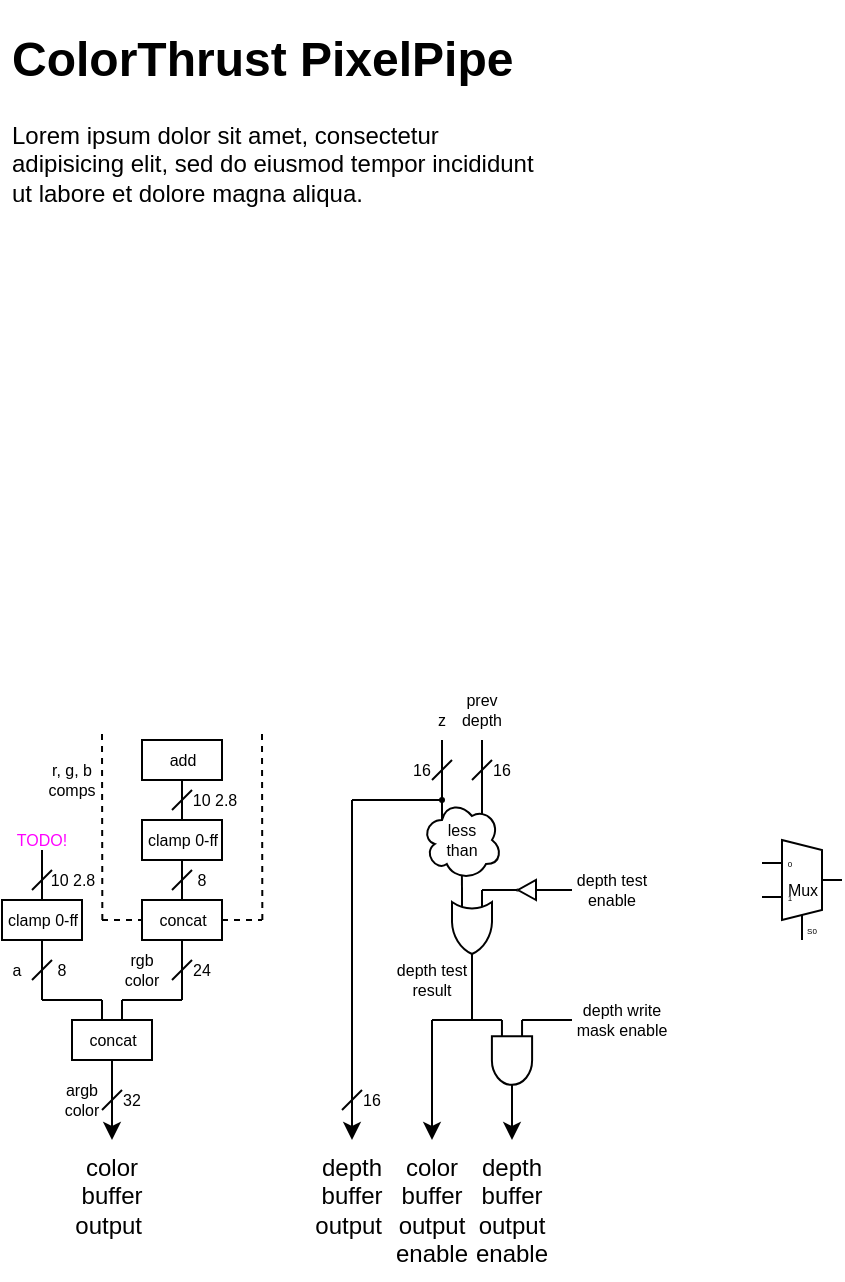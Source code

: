 <mxfile version="13.6.2" type="device"><diagram id="0aWnjwIh9svrf1Expz5z" name="Page-1"><mxGraphModel dx="330" dy="194" grid="1" gridSize="5" guides="1" tooltips="1" connect="1" arrows="1" fold="1" page="1" pageScale="1" pageWidth="1169" pageHeight="827" math="0" shadow="0"><root><mxCell id="0"/><mxCell id="1" parent="0"/><mxCell id="tyJFLoU6p-5mJKqVenR4-1" value="&lt;h1&gt;ColorThrust PixelPipe&lt;/h1&gt;&lt;p&gt;Lorem ipsum dolor sit amet, consectetur adipisicing elit, sed do eiusmod tempor incididunt ut labore et dolore magna aliqua.&lt;/p&gt;" style="text;html=1;strokeColor=none;fillColor=none;spacing=5;spacingTop=-20;whiteSpace=wrap;overflow=hidden;rounded=0;" vertex="1" parent="1"><mxGeometry x="40" y="40" width="280" height="120" as="geometry"/></mxCell><mxCell id="tyJFLoU6p-5mJKqVenR4-2" value="" style="endArrow=classic;html=1;" edge="1" parent="1"><mxGeometry width="50" height="50" relative="1" as="geometry"><mxPoint x="255" y="540" as="sourcePoint"/><mxPoint x="255" y="600" as="targetPoint"/></mxGeometry></mxCell><mxCell id="tyJFLoU6p-5mJKqVenR4-3" value="color buffer output enable" style="text;html=1;strokeColor=none;fillColor=none;align=center;verticalAlign=top;whiteSpace=wrap;rounded=0;" vertex="1" parent="1"><mxGeometry x="235" y="600" width="40" height="70" as="geometry"/></mxCell><mxCell id="tyJFLoU6p-5mJKqVenR4-4" value="" style="endArrow=classic;html=1;" edge="1" parent="1"><mxGeometry width="50" height="50" relative="1" as="geometry"><mxPoint x="95" y="560" as="sourcePoint"/><mxPoint x="95" y="600" as="targetPoint"/></mxGeometry></mxCell><mxCell id="tyJFLoU6p-5mJKqVenR4-5" value="color buffer output&amp;nbsp;" style="text;html=1;strokeColor=none;fillColor=none;align=center;verticalAlign=top;whiteSpace=wrap;rounded=0;" vertex="1" parent="1"><mxGeometry x="75" y="600" width="40" height="70" as="geometry"/></mxCell><mxCell id="tyJFLoU6p-5mJKqVenR4-6" value="" style="endArrow=classic;html=1;" edge="1" parent="1"><mxGeometry width="50" height="50" relative="1" as="geometry"><mxPoint x="295" y="580" as="sourcePoint"/><mxPoint x="295" y="600" as="targetPoint"/></mxGeometry></mxCell><mxCell id="tyJFLoU6p-5mJKqVenR4-7" value="depth&lt;br&gt;buffer output enable" style="text;html=1;strokeColor=none;fillColor=none;align=center;verticalAlign=top;whiteSpace=wrap;rounded=0;" vertex="1" parent="1"><mxGeometry x="275" y="600" width="40" height="70" as="geometry"/></mxCell><mxCell id="tyJFLoU6p-5mJKqVenR4-9" value="depth&lt;br&gt;buffer output&amp;nbsp;" style="text;html=1;strokeColor=none;fillColor=none;align=center;verticalAlign=top;whiteSpace=wrap;rounded=0;" vertex="1" parent="1"><mxGeometry x="195" y="600" width="40" height="70" as="geometry"/></mxCell><mxCell id="tyJFLoU6p-5mJKqVenR4-11" value="" style="endArrow=none;html=1;" edge="1" parent="1"><mxGeometry width="50" height="50" relative="1" as="geometry"><mxPoint x="90" y="585" as="sourcePoint"/><mxPoint x="100" y="575" as="targetPoint"/></mxGeometry></mxCell><mxCell id="tyJFLoU6p-5mJKqVenR4-12" value="32" style="text;html=1;strokeColor=none;fillColor=none;align=center;verticalAlign=middle;whiteSpace=wrap;rounded=0;fontSize=8;" vertex="1" parent="1"><mxGeometry x="100" y="575" width="10" height="10" as="geometry"/></mxCell><mxCell id="tyJFLoU6p-5mJKqVenR4-15" value="" style="endArrow=none;html=1;" edge="1" parent="1"><mxGeometry width="50" height="50" relative="1" as="geometry"><mxPoint x="210" y="585" as="sourcePoint"/><mxPoint x="220" y="575" as="targetPoint"/></mxGeometry></mxCell><mxCell id="tyJFLoU6p-5mJKqVenR4-16" value="16" style="text;html=1;strokeColor=none;fillColor=none;align=center;verticalAlign=middle;whiteSpace=wrap;rounded=0;fontSize=8;" vertex="1" parent="1"><mxGeometry x="220" y="575" width="10" height="10" as="geometry"/></mxCell><mxCell id="tyJFLoU6p-5mJKqVenR4-19" value="" style="verticalLabelPosition=bottom;shadow=0;dashed=0;align=center;html=1;verticalAlign=top;shape=mxgraph.electrical.logic_gates.logic_gate;operation=and;fontSize=8;rotation=90;" vertex="1" parent="1"><mxGeometry x="274.76" y="550.24" width="40.48" height="20.1" as="geometry"/></mxCell><mxCell id="tyJFLoU6p-5mJKqVenR4-20" value="depth test result" style="text;html=1;strokeColor=none;fillColor=none;align=center;verticalAlign=middle;whiteSpace=wrap;rounded=0;fontSize=8;" vertex="1" parent="1"><mxGeometry x="235" y="510.24" width="40" height="20" as="geometry"/></mxCell><mxCell id="tyJFLoU6p-5mJKqVenR4-21" value="" style="endArrow=none;html=1;fontSize=8;" edge="1" parent="1"><mxGeometry width="50" height="50" relative="1" as="geometry"><mxPoint x="270" y="475" as="sourcePoint"/><mxPoint x="269.86" y="455" as="targetPoint"/></mxGeometry></mxCell><mxCell id="tyJFLoU6p-5mJKqVenR4-24" value="depth test enable" style="text;html=1;strokeColor=none;fillColor=none;align=center;verticalAlign=middle;whiteSpace=wrap;rounded=0;fontSize=8;" vertex="1" parent="1"><mxGeometry x="325" y="465" width="40" height="20" as="geometry"/></mxCell><mxCell id="tyJFLoU6p-5mJKqVenR4-26" value="prev depth" style="text;html=1;strokeColor=none;fillColor=none;align=center;verticalAlign=middle;whiteSpace=wrap;rounded=0;fontSize=8;" vertex="1" parent="1"><mxGeometry x="265" y="375" width="30" height="20" as="geometry"/></mxCell><mxCell id="tyJFLoU6p-5mJKqVenR4-27" value="" style="endArrow=none;html=1;fontSize=8;" edge="1" parent="1"><mxGeometry width="50" height="50" relative="1" as="geometry"><mxPoint x="280" y="440" as="sourcePoint"/><mxPoint x="280" y="400" as="targetPoint"/></mxGeometry></mxCell><mxCell id="tyJFLoU6p-5mJKqVenR4-28" value="" style="endArrow=none;html=1;" edge="1" parent="1"><mxGeometry width="50" height="50" relative="1" as="geometry"><mxPoint x="275" y="420" as="sourcePoint"/><mxPoint x="285" y="410" as="targetPoint"/></mxGeometry></mxCell><mxCell id="tyJFLoU6p-5mJKqVenR4-29" value="16" style="text;html=1;strokeColor=none;fillColor=none;align=center;verticalAlign=middle;whiteSpace=wrap;rounded=0;fontSize=8;" vertex="1" parent="1"><mxGeometry x="285" y="410" width="10" height="10" as="geometry"/></mxCell><mxCell id="tyJFLoU6p-5mJKqVenR4-31" value="z" style="text;html=1;strokeColor=none;fillColor=none;align=center;verticalAlign=middle;whiteSpace=wrap;rounded=0;fontSize=8;" vertex="1" parent="1"><mxGeometry x="255" y="385" width="10" height="10" as="geometry"/></mxCell><mxCell id="tyJFLoU6p-5mJKqVenR4-32" value="" style="endArrow=none;html=1;fontSize=8;" edge="1" parent="1"><mxGeometry width="50" height="50" relative="1" as="geometry"><mxPoint x="260" y="440" as="sourcePoint"/><mxPoint x="260" y="400" as="targetPoint"/></mxGeometry></mxCell><mxCell id="tyJFLoU6p-5mJKqVenR4-33" value="" style="endArrow=none;html=1;" edge="1" parent="1"><mxGeometry width="50" height="50" relative="1" as="geometry"><mxPoint x="255" y="420" as="sourcePoint"/><mxPoint x="265" y="410" as="targetPoint"/></mxGeometry></mxCell><mxCell id="tyJFLoU6p-5mJKqVenR4-34" value="16" style="text;html=1;strokeColor=none;fillColor=none;align=center;verticalAlign=middle;whiteSpace=wrap;rounded=0;fontSize=8;" vertex="1" parent="1"><mxGeometry x="245" y="410" width="10" height="10" as="geometry"/></mxCell><mxCell id="tyJFLoU6p-5mJKqVenR4-36" value="" style="verticalLabelPosition=bottom;shadow=0;dashed=0;align=center;html=1;verticalAlign=top;shape=mxgraph.electrical.logic_gates.buffer2;negating=1;fontSize=8;rotation=-180;" vertex="1" parent="1"><mxGeometry x="295" y="470" width="15" height="10" as="geometry"/></mxCell><mxCell id="tyJFLoU6p-5mJKqVenR4-37" value="Mux" style="shadow=0;dashed=0;align=center;html=1;strokeWidth=1;shape=mxgraph.electrical.abstract.mux2;fontSize=8;" vertex="1" parent="1"><mxGeometry x="420" y="450" width="40" height="50" as="geometry"/></mxCell><mxCell id="tyJFLoU6p-5mJKqVenR4-38" value="less&lt;br&gt;than" style="ellipse;shape=cloud;whiteSpace=wrap;html=1;fontSize=8;" vertex="1" parent="1"><mxGeometry x="250" y="430" width="40" height="40" as="geometry"/></mxCell><mxCell id="tyJFLoU6p-5mJKqVenR4-39" value="" style="verticalLabelPosition=bottom;shadow=0;dashed=0;align=center;html=1;verticalAlign=top;shape=mxgraph.electrical.logic_gates.logic_gate;operation=or;fontSize=8;rotation=90;" vertex="1" parent="1"><mxGeometry x="255" y="485" width="40" height="20" as="geometry"/></mxCell><mxCell id="tyJFLoU6p-5mJKqVenR4-40" value="" style="endArrow=none;html=1;fontSize=8;entryX=1;entryY=0.5;entryDx=0;entryDy=0;exitX=0;exitY=0.25;exitDx=0;exitDy=0;exitPerimeter=0;" edge="1" parent="1" source="tyJFLoU6p-5mJKqVenR4-39" target="tyJFLoU6p-5mJKqVenR4-36"><mxGeometry width="50" height="50" relative="1" as="geometry"><mxPoint x="195" y="535" as="sourcePoint"/><mxPoint x="245" y="485" as="targetPoint"/></mxGeometry></mxCell><mxCell id="tyJFLoU6p-5mJKqVenR4-41" value="" style="endArrow=none;html=1;fontSize=8;exitX=0;exitY=0.5;exitDx=0;exitDy=0;" edge="1" parent="1" source="tyJFLoU6p-5mJKqVenR4-36"><mxGeometry width="50" height="50" relative="1" as="geometry"><mxPoint x="335" y="500" as="sourcePoint"/><mxPoint x="325" y="475" as="targetPoint"/></mxGeometry></mxCell><mxCell id="tyJFLoU6p-5mJKqVenR4-43" value="depth write mask enable" style="text;html=1;strokeColor=none;fillColor=none;align=center;verticalAlign=middle;whiteSpace=wrap;rounded=0;fontSize=8;" vertex="1" parent="1"><mxGeometry x="325" y="530.24" width="50" height="20" as="geometry"/></mxCell><mxCell id="tyJFLoU6p-5mJKqVenR4-44" value="" style="endArrow=none;html=1;fontSize=8;entryX=0;entryY=0.25;entryDx=0;entryDy=0;entryPerimeter=0;" edge="1" parent="1" target="tyJFLoU6p-5mJKqVenR4-19"><mxGeometry width="50" height="50" relative="1" as="geometry"><mxPoint x="325" y="540" as="sourcePoint"/><mxPoint x="225" y="515" as="targetPoint"/></mxGeometry></mxCell><mxCell id="tyJFLoU6p-5mJKqVenR4-45" value="" style="endArrow=none;html=1;fontSize=8;entryX=1;entryY=0.5;entryDx=0;entryDy=0;entryPerimeter=0;" edge="1" parent="1" target="tyJFLoU6p-5mJKqVenR4-39"><mxGeometry width="50" height="50" relative="1" as="geometry"><mxPoint x="275" y="540" as="sourcePoint"/><mxPoint x="210" y="525" as="targetPoint"/></mxGeometry></mxCell><mxCell id="tyJFLoU6p-5mJKqVenR4-46" value="" style="endArrow=none;html=1;fontSize=8;entryX=0;entryY=0.75;entryDx=0;entryDy=0;entryPerimeter=0;" edge="1" parent="1" target="tyJFLoU6p-5mJKqVenR4-19"><mxGeometry width="50" height="50" relative="1" as="geometry"><mxPoint x="255" y="540" as="sourcePoint"/><mxPoint x="265" y="515" as="targetPoint"/></mxGeometry></mxCell><mxCell id="tyJFLoU6p-5mJKqVenR4-47" value="" style="endArrow=classic;html=1;fontSize=8;entryX=0.5;entryY=0;entryDx=0;entryDy=0;" edge="1" parent="1" target="tyJFLoU6p-5mJKqVenR4-9"><mxGeometry width="50" height="50" relative="1" as="geometry"><mxPoint x="215" y="430" as="sourcePoint"/><mxPoint x="205" y="495" as="targetPoint"/></mxGeometry></mxCell><mxCell id="tyJFLoU6p-5mJKqVenR4-48" value="" style="endArrow=none;html=1;fontSize=8;startArrow=oval;startFill=1;endSize=6;startSize=2;" edge="1" parent="1"><mxGeometry width="50" height="50" relative="1" as="geometry"><mxPoint x="260" y="430" as="sourcePoint"/><mxPoint x="215" y="430" as="targetPoint"/></mxGeometry></mxCell><mxCell id="tyJFLoU6p-5mJKqVenR4-51" value="concat" style="verticalLabelPosition=middle;verticalAlign=middle;html=1;shape=mxgraph.basic.rect;fillColor2=none;strokeWidth=1;size=20;indent=5;fontSize=8;labelPosition=center;align=center;" vertex="1" parent="1"><mxGeometry x="75" y="540" width="40" height="20" as="geometry"/></mxCell><mxCell id="tyJFLoU6p-5mJKqVenR4-52" value="clamp 0-ff" style="verticalLabelPosition=middle;verticalAlign=middle;html=1;shape=mxgraph.basic.rect;fillColor2=none;strokeWidth=1;size=20;indent=5;fontSize=8;labelPosition=center;align=center;" vertex="1" parent="1"><mxGeometry x="40" y="480" width="40" height="20" as="geometry"/></mxCell><mxCell id="tyJFLoU6p-5mJKqVenR4-53" value="clamp 0-ff" style="verticalLabelPosition=middle;verticalAlign=middle;html=1;shape=mxgraph.basic.rect;fillColor2=none;strokeWidth=1;size=20;indent=5;fontSize=8;labelPosition=center;align=center;" vertex="1" parent="1"><mxGeometry x="110" y="440" width="40" height="20" as="geometry"/></mxCell><mxCell id="tyJFLoU6p-5mJKqVenR4-54" value="" style="endArrow=none;dashed=1;html=1;fontSize=8;" edge="1" parent="1"><mxGeometry width="50" height="50" relative="1" as="geometry"><mxPoint x="90" y="490" as="sourcePoint"/><mxPoint x="170" y="490" as="targetPoint"/></mxGeometry></mxCell><mxCell id="tyJFLoU6p-5mJKqVenR4-56" value="" style="endArrow=none;dashed=1;html=1;fontSize=8;" edge="1" parent="1"><mxGeometry width="50" height="50" relative="1" as="geometry"><mxPoint x="170.17" y="490" as="sourcePoint"/><mxPoint x="170.0" y="395" as="targetPoint"/></mxGeometry></mxCell><mxCell id="tyJFLoU6p-5mJKqVenR4-57" value="" style="endArrow=none;dashed=1;html=1;fontSize=8;fontStyle=1" edge="1" parent="1"><mxGeometry width="50" height="50" relative="1" as="geometry"><mxPoint x="90.17" y="490" as="sourcePoint"/><mxPoint x="90.0" y="395" as="targetPoint"/></mxGeometry></mxCell><mxCell id="tyJFLoU6p-5mJKqVenR4-58" value="r, g, b comps" style="text;html=1;strokeColor=none;fillColor=none;align=center;verticalAlign=middle;whiteSpace=wrap;rounded=0;fontSize=8;" vertex="1" parent="1"><mxGeometry x="55" y="410" width="40" height="20" as="geometry"/></mxCell><mxCell id="tyJFLoU6p-5mJKqVenR4-60" value="concat" style="verticalLabelPosition=middle;verticalAlign=middle;html=1;shape=mxgraph.basic.rect;fillColor2=none;strokeWidth=1;size=20;indent=5;fontSize=8;labelPosition=center;align=center;" vertex="1" parent="1"><mxGeometry x="110" y="480" width="40" height="20" as="geometry"/></mxCell><mxCell id="tyJFLoU6p-5mJKqVenR4-62" value="" style="endArrow=none;html=1;" edge="1" parent="1"><mxGeometry width="50" height="50" relative="1" as="geometry"><mxPoint x="125" y="520" as="sourcePoint"/><mxPoint x="135" y="510" as="targetPoint"/></mxGeometry></mxCell><mxCell id="tyJFLoU6p-5mJKqVenR4-63" value="24" style="text;html=1;strokeColor=none;fillColor=none;align=center;verticalAlign=middle;whiteSpace=wrap;rounded=0;fontSize=8;" vertex="1" parent="1"><mxGeometry x="135" y="510" width="10" height="10" as="geometry"/></mxCell><mxCell id="tyJFLoU6p-5mJKqVenR4-64" value="rgb color" style="text;html=1;strokeColor=none;fillColor=none;align=center;verticalAlign=middle;whiteSpace=wrap;rounded=0;fontSize=8;" vertex="1" parent="1"><mxGeometry x="95" y="505" width="30" height="20" as="geometry"/></mxCell><mxCell id="tyJFLoU6p-5mJKqVenR4-66" value="" style="endArrow=none;html=1;fontSize=8;entryX=0.5;entryY=1;entryDx=0;entryDy=0;entryPerimeter=0;" edge="1" parent="1" target="tyJFLoU6p-5mJKqVenR4-60"><mxGeometry width="50" height="50" relative="1" as="geometry"><mxPoint x="130" y="530" as="sourcePoint"/><mxPoint x="130" y="525" as="targetPoint"/></mxGeometry></mxCell><mxCell id="tyJFLoU6p-5mJKqVenR4-67" value="" style="endArrow=none;html=1;" edge="1" parent="1"><mxGeometry width="50" height="50" relative="1" as="geometry"><mxPoint x="55" y="520" as="sourcePoint"/><mxPoint x="65" y="510" as="targetPoint"/></mxGeometry></mxCell><mxCell id="tyJFLoU6p-5mJKqVenR4-68" value="8" style="text;html=1;strokeColor=none;fillColor=none;align=center;verticalAlign=middle;whiteSpace=wrap;rounded=0;fontSize=8;" vertex="1" parent="1"><mxGeometry x="65" y="510" width="10" height="10" as="geometry"/></mxCell><mxCell id="tyJFLoU6p-5mJKqVenR4-69" value="a" style="text;html=1;strokeColor=none;fillColor=none;align=center;verticalAlign=middle;whiteSpace=wrap;rounded=0;fontSize=8;" vertex="1" parent="1"><mxGeometry x="40" y="510" width="15" height="10" as="geometry"/></mxCell><mxCell id="tyJFLoU6p-5mJKqVenR4-70" value="" style="endArrow=none;html=1;fontSize=8;" edge="1" parent="1"><mxGeometry width="50" height="50" relative="1" as="geometry"><mxPoint x="60" y="530" as="sourcePoint"/><mxPoint x="60" y="500" as="targetPoint"/></mxGeometry></mxCell><mxCell id="tyJFLoU6p-5mJKqVenR4-71" value="" style="endArrow=none;html=1;fontSize=8;" edge="1" parent="1"><mxGeometry width="50" height="50" relative="1" as="geometry"><mxPoint x="100" y="530" as="sourcePoint"/><mxPoint x="130" y="530" as="targetPoint"/></mxGeometry></mxCell><mxCell id="tyJFLoU6p-5mJKqVenR4-72" value="" style="endArrow=none;html=1;fontSize=8;" edge="1" parent="1"><mxGeometry width="50" height="50" relative="1" as="geometry"><mxPoint x="60" y="530" as="sourcePoint"/><mxPoint x="90" y="530" as="targetPoint"/></mxGeometry></mxCell><mxCell id="tyJFLoU6p-5mJKqVenR4-73" value="" style="endArrow=none;html=1;fontSize=8;" edge="1" parent="1"><mxGeometry width="50" height="50" relative="1" as="geometry"><mxPoint x="90" y="540" as="sourcePoint"/><mxPoint x="90" y="530" as="targetPoint"/></mxGeometry></mxCell><mxCell id="tyJFLoU6p-5mJKqVenR4-74" value="" style="endArrow=none;html=1;fontSize=8;" edge="1" parent="1"><mxGeometry width="50" height="50" relative="1" as="geometry"><mxPoint x="100" y="540" as="sourcePoint"/><mxPoint x="100" y="530" as="targetPoint"/></mxGeometry></mxCell><mxCell id="tyJFLoU6p-5mJKqVenR4-75" value="" style="endArrow=none;html=1;fontSize=8;" edge="1" parent="1" source="tyJFLoU6p-5mJKqVenR4-60" target="tyJFLoU6p-5mJKqVenR4-53"><mxGeometry width="50" height="50" relative="1" as="geometry"><mxPoint x="130" y="475" as="sourcePoint"/><mxPoint x="130" y="465" as="targetPoint"/></mxGeometry></mxCell><mxCell id="tyJFLoU6p-5mJKqVenR4-76" value="" style="endArrow=none;html=1;" edge="1" parent="1"><mxGeometry width="50" height="50" relative="1" as="geometry"><mxPoint x="125" y="475" as="sourcePoint"/><mxPoint x="135" y="465" as="targetPoint"/></mxGeometry></mxCell><mxCell id="tyJFLoU6p-5mJKqVenR4-77" value="8" style="text;html=1;strokeColor=none;fillColor=none;align=center;verticalAlign=middle;whiteSpace=wrap;rounded=0;fontSize=8;" vertex="1" parent="1"><mxGeometry x="135" y="465" width="10" height="10" as="geometry"/></mxCell><mxCell id="tyJFLoU6p-5mJKqVenR4-79" value="argb color" style="text;html=1;strokeColor=none;fillColor=none;align=center;verticalAlign=middle;whiteSpace=wrap;rounded=0;fontSize=8;" vertex="1" parent="1"><mxGeometry x="65" y="570" width="30" height="20" as="geometry"/></mxCell><mxCell id="tyJFLoU6p-5mJKqVenR4-80" value="" style="endArrow=none;html=1;fontSize=8;" edge="1" parent="1"><mxGeometry width="50" height="50" relative="1" as="geometry"><mxPoint x="60" y="480" as="sourcePoint"/><mxPoint x="60" y="455" as="targetPoint"/></mxGeometry></mxCell><mxCell id="tyJFLoU6p-5mJKqVenR4-81" value="" style="endArrow=none;html=1;" edge="1" parent="1"><mxGeometry width="50" height="50" relative="1" as="geometry"><mxPoint x="55" y="475" as="sourcePoint"/><mxPoint x="65" y="465" as="targetPoint"/></mxGeometry></mxCell><mxCell id="tyJFLoU6p-5mJKqVenR4-82" value="10 2.8" style="text;html=1;strokeColor=none;fillColor=none;align=center;verticalAlign=middle;whiteSpace=wrap;rounded=0;fontSize=8;" vertex="1" parent="1"><mxGeometry x="58.75" y="465" width="32.5" height="10" as="geometry"/></mxCell><mxCell id="tyJFLoU6p-5mJKqVenR4-83" value="" style="endArrow=none;html=1;fontSize=8;" edge="1" parent="1"><mxGeometry width="50" height="50" relative="1" as="geometry"><mxPoint x="130" y="440" as="sourcePoint"/><mxPoint x="130" y="420" as="targetPoint"/></mxGeometry></mxCell><mxCell id="tyJFLoU6p-5mJKqVenR4-84" value="" style="endArrow=none;html=1;" edge="1" parent="1"><mxGeometry width="50" height="50" relative="1" as="geometry"><mxPoint x="125" y="435" as="sourcePoint"/><mxPoint x="135" y="425" as="targetPoint"/></mxGeometry></mxCell><mxCell id="tyJFLoU6p-5mJKqVenR4-86" value="10 2.8" style="text;html=1;strokeColor=none;fillColor=none;align=center;verticalAlign=middle;whiteSpace=wrap;rounded=0;fontSize=8;" vertex="1" parent="1"><mxGeometry x="130" y="425" width="32.5" height="10" as="geometry"/></mxCell><mxCell id="tyJFLoU6p-5mJKqVenR4-87" value="TODO!" style="text;html=1;strokeColor=none;fillColor=none;align=center;verticalAlign=middle;whiteSpace=wrap;rounded=0;fontSize=8;fontColor=#ff00ff;" vertex="1" parent="1"><mxGeometry x="40" y="440" width="40" height="20" as="geometry"/></mxCell><mxCell id="tyJFLoU6p-5mJKqVenR4-89" value="add" style="verticalLabelPosition=middle;verticalAlign=middle;html=1;shape=mxgraph.basic.rect;fillColor2=none;strokeWidth=1;size=20;indent=5;fontSize=8;labelPosition=center;align=center;" vertex="1" parent="1"><mxGeometry x="110" y="400" width="40" height="20" as="geometry"/></mxCell></root></mxGraphModel></diagram></mxfile>